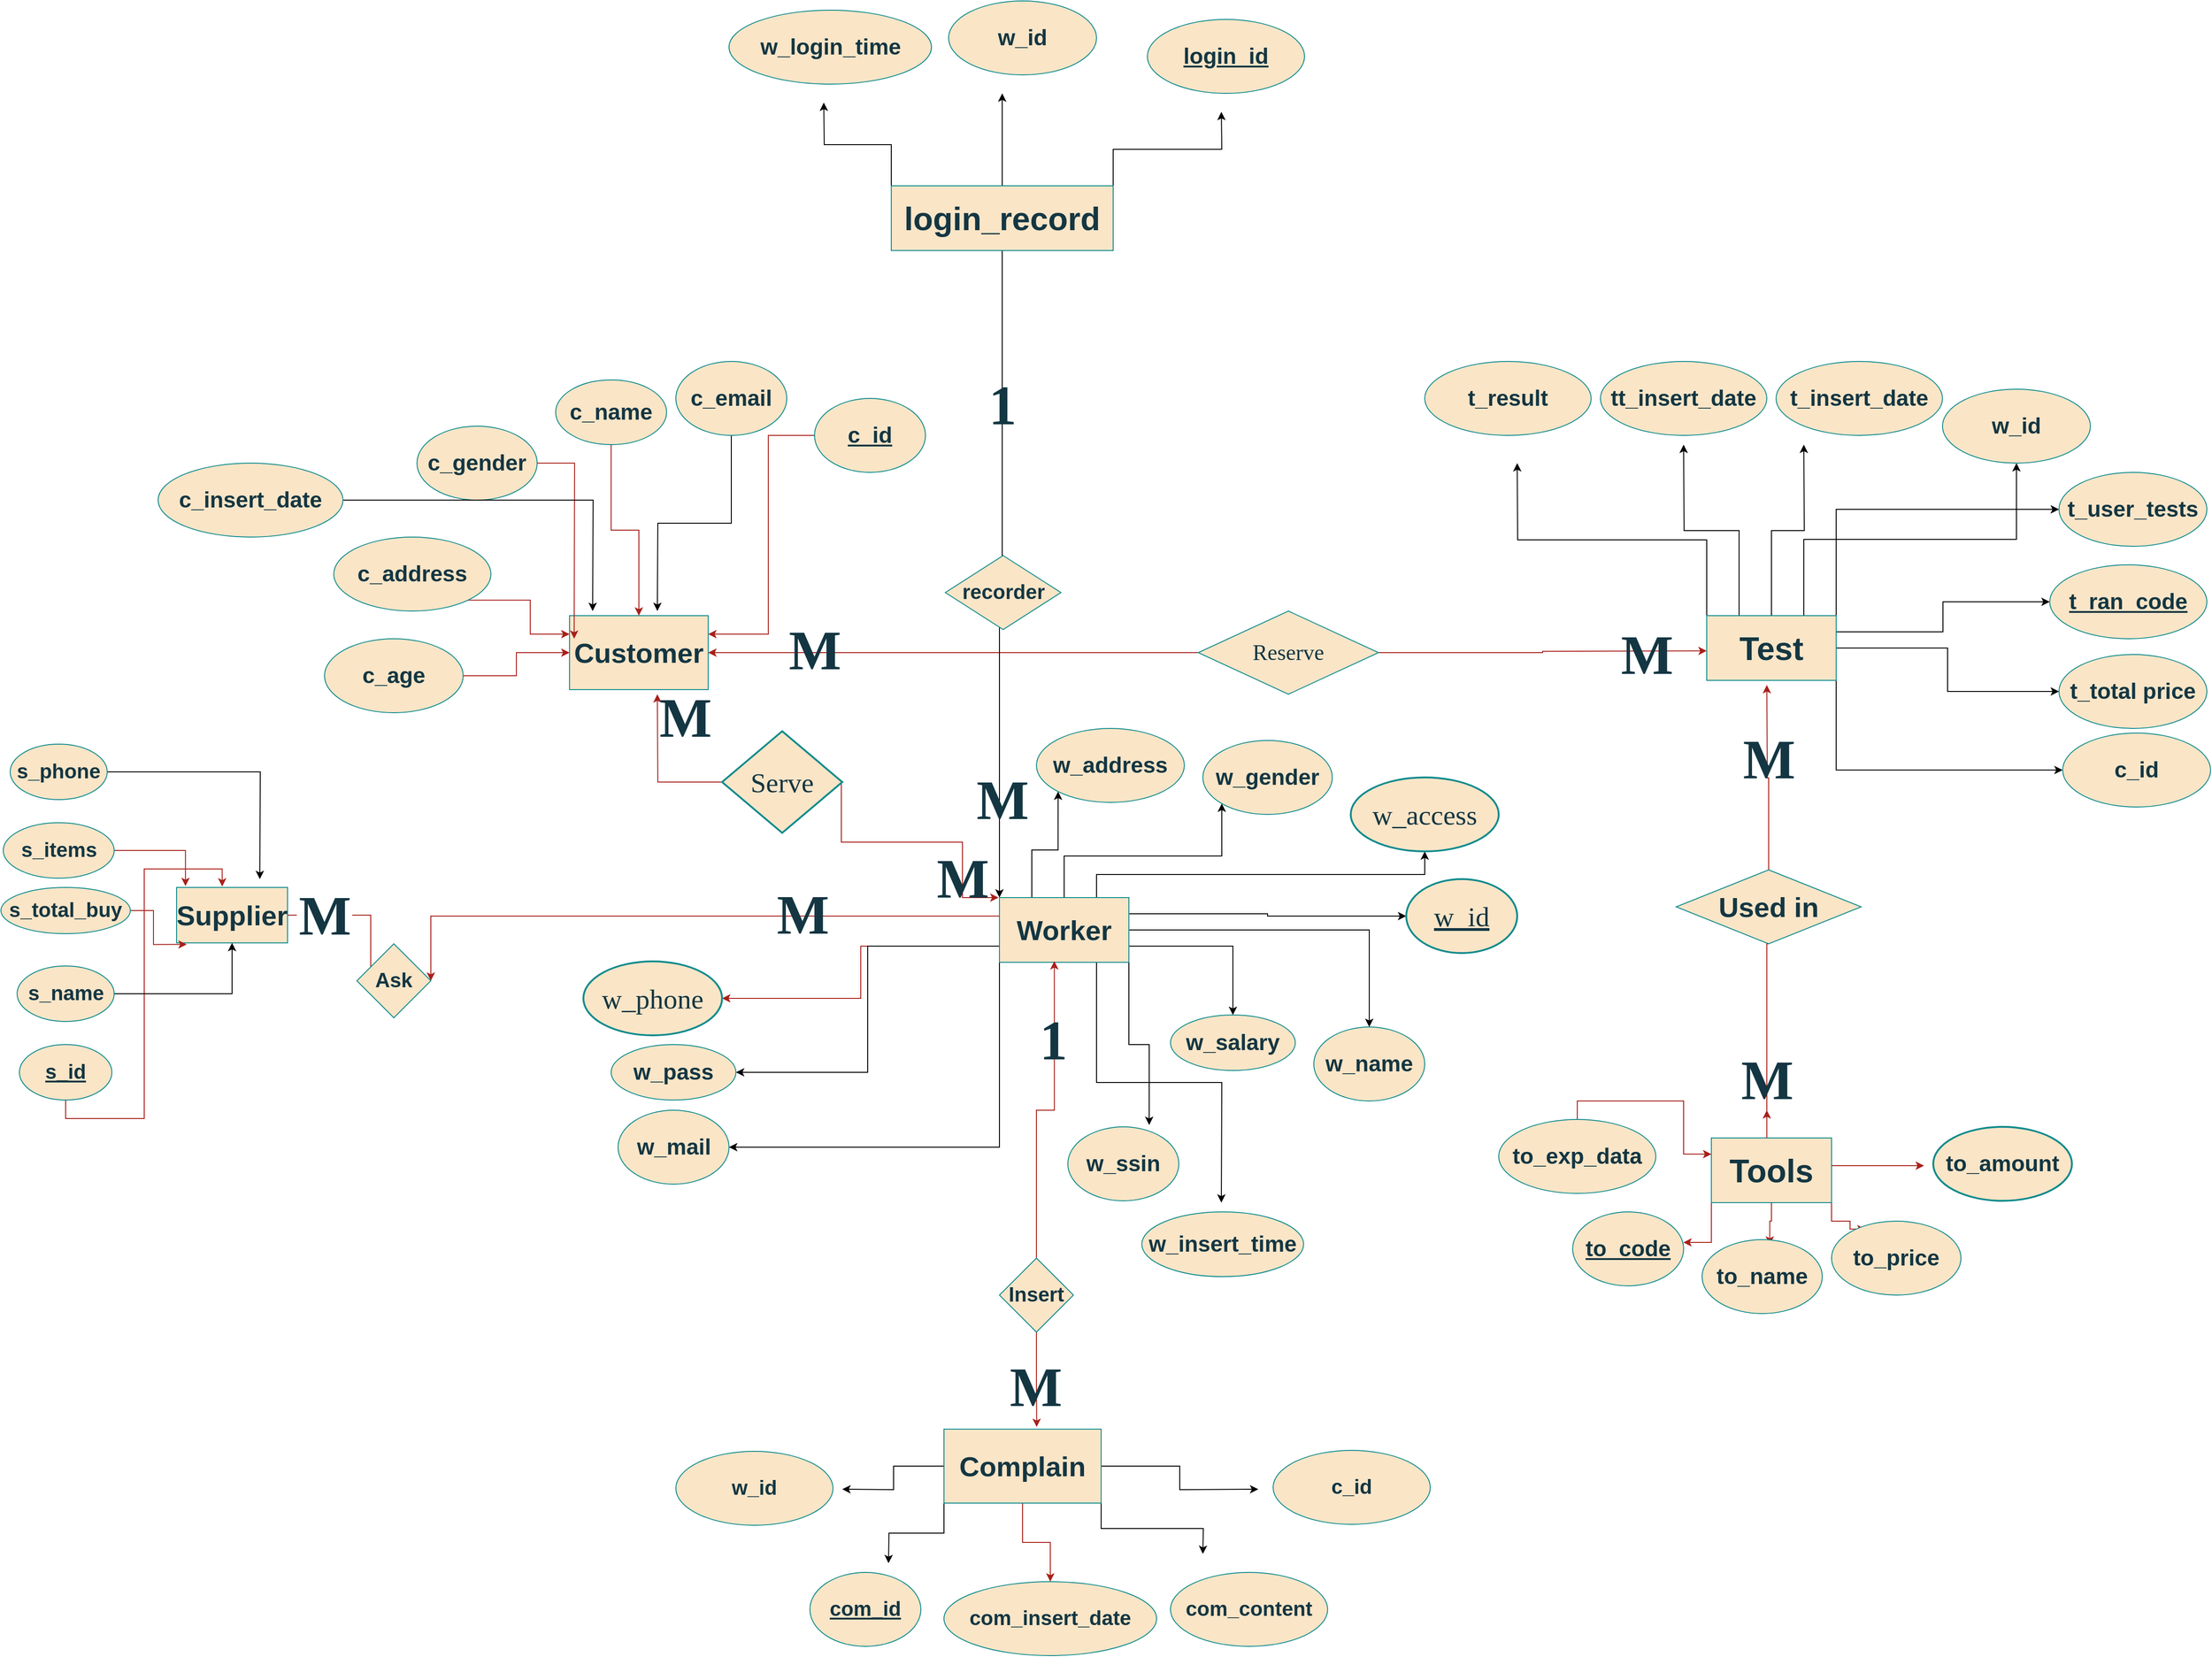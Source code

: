 <mxfile version="20.7.4" type="device"><diagram id="ChvgRWsACi5XrOrcizbq" name="Page-1"><mxGraphModel dx="3863" dy="2827" grid="1" gridSize="10" guides="1" tooltips="1" connect="1" arrows="1" fold="1" page="1" pageScale="1" pageWidth="850" pageHeight="1100" background="#ffffff" math="0" shadow="0"><root><mxCell id="0"/><mxCell id="1" parent="0"/><mxCell id="htru4oJSQ3pM3JbiV5m1-1" value="&lt;h1 style=&quot;font-size: 30px;&quot;&gt;Customer&lt;/h1&gt;" style="whiteSpace=wrap;html=1;labelBackgroundColor=none;rounded=0;fillColor=#FAE5C7;strokeColor=#0F8B8D;fontColor=#143642;" parent="1" vertex="1"><mxGeometry x="105" y="15" width="150" height="80" as="geometry"/></mxCell><mxCell id="V_vaBphZ4g_Ok-KNWBDu-40" style="edgeStyle=orthogonalEdgeStyle;rounded=0;orthogonalLoop=1;jettySize=auto;html=1;exitX=0;exitY=0;exitDx=0;exitDy=0;" edge="1" parent="1" source="htru4oJSQ3pM3JbiV5m1-2"><mxGeometry relative="1" as="geometry"><mxPoint x="1130" y="-150" as="targetPoint"/></mxGeometry></mxCell><mxCell id="V_vaBphZ4g_Ok-KNWBDu-41" style="edgeStyle=orthogonalEdgeStyle;rounded=0;orthogonalLoop=1;jettySize=auto;html=1;exitX=0.25;exitY=0;exitDx=0;exitDy=0;" edge="1" parent="1" source="htru4oJSQ3pM3JbiV5m1-2"><mxGeometry relative="1" as="geometry"><mxPoint x="1310" y="-170" as="targetPoint"/></mxGeometry></mxCell><mxCell id="V_vaBphZ4g_Ok-KNWBDu-42" style="edgeStyle=orthogonalEdgeStyle;rounded=0;orthogonalLoop=1;jettySize=auto;html=1;exitX=0.5;exitY=0;exitDx=0;exitDy=0;" edge="1" parent="1" source="htru4oJSQ3pM3JbiV5m1-2"><mxGeometry relative="1" as="geometry"><mxPoint x="1440" y="-170" as="targetPoint"/></mxGeometry></mxCell><mxCell id="V_vaBphZ4g_Ok-KNWBDu-43" style="edgeStyle=orthogonalEdgeStyle;rounded=0;orthogonalLoop=1;jettySize=auto;html=1;exitX=0.75;exitY=0;exitDx=0;exitDy=0;" edge="1" parent="1" source="htru4oJSQ3pM3JbiV5m1-2" target="htru4oJSQ3pM3JbiV5m1-116"><mxGeometry relative="1" as="geometry"/></mxCell><mxCell id="V_vaBphZ4g_Ok-KNWBDu-44" style="edgeStyle=orthogonalEdgeStyle;rounded=0;orthogonalLoop=1;jettySize=auto;html=1;exitX=1;exitY=0;exitDx=0;exitDy=0;entryX=0;entryY=0.5;entryDx=0;entryDy=0;" edge="1" parent="1" source="htru4oJSQ3pM3JbiV5m1-2" target="htru4oJSQ3pM3JbiV5m1-114"><mxGeometry relative="1" as="geometry"/></mxCell><mxCell id="V_vaBphZ4g_Ok-KNWBDu-46" style="edgeStyle=orthogonalEdgeStyle;rounded=0;orthogonalLoop=1;jettySize=auto;html=1;exitX=1;exitY=0.25;exitDx=0;exitDy=0;entryX=0;entryY=0.5;entryDx=0;entryDy=0;" edge="1" parent="1" source="htru4oJSQ3pM3JbiV5m1-2" target="htru4oJSQ3pM3JbiV5m1-117"><mxGeometry relative="1" as="geometry"/></mxCell><mxCell id="V_vaBphZ4g_Ok-KNWBDu-47" style="edgeStyle=orthogonalEdgeStyle;rounded=0;orthogonalLoop=1;jettySize=auto;html=1;exitX=1;exitY=0.5;exitDx=0;exitDy=0;" edge="1" parent="1" source="htru4oJSQ3pM3JbiV5m1-2" target="htru4oJSQ3pM3JbiV5m1-115"><mxGeometry relative="1" as="geometry"/></mxCell><mxCell id="V_vaBphZ4g_Ok-KNWBDu-48" style="edgeStyle=orthogonalEdgeStyle;rounded=0;orthogonalLoop=1;jettySize=auto;html=1;exitX=1;exitY=1;exitDx=0;exitDy=0;entryX=0;entryY=0.5;entryDx=0;entryDy=0;" edge="1" parent="1" source="htru4oJSQ3pM3JbiV5m1-2" target="V_vaBphZ4g_Ok-KNWBDu-35"><mxGeometry relative="1" as="geometry"/></mxCell><mxCell id="htru4oJSQ3pM3JbiV5m1-2" value="&lt;h1 style=&quot;font-size: 35px;&quot;&gt;Test&lt;/h1&gt;" style="whiteSpace=wrap;html=1;labelBackgroundColor=none;rounded=0;fillColor=#FAE5C7;strokeColor=#0F8B8D;fontColor=#143642;" parent="1" vertex="1"><mxGeometry x="1335" y="15" width="140" height="70" as="geometry"/></mxCell><mxCell id="htru4oJSQ3pM3JbiV5m1-153" style="edgeStyle=orthogonalEdgeStyle;shape=connector;rounded=0;orthogonalLoop=1;jettySize=auto;html=1;exitX=1;exitY=0.5;exitDx=0;exitDy=0;entryX=0;entryY=0.5;entryDx=0;entryDy=0;labelBackgroundColor=none;fontFamily=Helvetica;fontSize=11;fontColor=default;endArrow=classic;strokeColor=#A8201A;startArrow=none;" parent="1" source="htru4oJSQ3pM3JbiV5m1-179" target="htru4oJSQ3pM3JbiV5m1-144" edge="1"><mxGeometry relative="1" as="geometry"/></mxCell><mxCell id="htru4oJSQ3pM3JbiV5m1-5" value="&lt;h1 style=&quot;font-size: 30px;&quot;&gt;Supplier&lt;/h1&gt;" style="rounded=0;whiteSpace=wrap;html=1;labelBackgroundColor=none;fillColor=#FAE5C7;strokeColor=#0F8B8D;fontColor=#143642;" parent="1" vertex="1"><mxGeometry x="-320" y="309" width="120" height="60" as="geometry"/></mxCell><mxCell id="htru4oJSQ3pM3JbiV5m1-104" style="edgeStyle=orthogonalEdgeStyle;rounded=0;orthogonalLoop=1;jettySize=auto;html=1;exitX=0.5;exitY=1;exitDx=0;exitDy=0;entryX=0.563;entryY=0.068;entryDx=0;entryDy=0;entryPerimeter=0;labelBackgroundColor=none;fontColor=default;strokeColor=#A8201A;" parent="1" source="htru4oJSQ3pM3JbiV5m1-7" target="htru4oJSQ3pM3JbiV5m1-101" edge="1"><mxGeometry relative="1" as="geometry"/></mxCell><mxCell id="htru4oJSQ3pM3JbiV5m1-105" style="edgeStyle=orthogonalEdgeStyle;rounded=0;orthogonalLoop=1;jettySize=auto;html=1;exitX=1;exitY=1;exitDx=0;exitDy=0;entryX=0.263;entryY=0.108;entryDx=0;entryDy=0;entryPerimeter=0;labelBackgroundColor=none;fontColor=default;strokeColor=#A8201A;" parent="1" source="htru4oJSQ3pM3JbiV5m1-7" target="htru4oJSQ3pM3JbiV5m1-100" edge="1"><mxGeometry relative="1" as="geometry"><Array as="points"><mxPoint x="1470" y="670"/><mxPoint x="1490" y="670"/><mxPoint x="1490" y="679"/></Array></mxGeometry></mxCell><mxCell id="htru4oJSQ3pM3JbiV5m1-110" style="edgeStyle=orthogonalEdgeStyle;rounded=0;orthogonalLoop=1;jettySize=auto;html=1;exitX=0;exitY=1;exitDx=0;exitDy=0;entryX=0.997;entryY=0.413;entryDx=0;entryDy=0;entryPerimeter=0;labelBackgroundColor=none;fontColor=default;strokeColor=#A8201A;" parent="1" source="htru4oJSQ3pM3JbiV5m1-7" target="htru4oJSQ3pM3JbiV5m1-103" edge="1"><mxGeometry relative="1" as="geometry"/></mxCell><mxCell id="htru4oJSQ3pM3JbiV5m1-7" value="&lt;h1 style=&quot;font-size: 35px;&quot;&gt;Tools&lt;/h1&gt;" style="rounded=0;whiteSpace=wrap;html=1;labelBackgroundColor=none;fillColor=#FAE5C7;strokeColor=#0F8B8D;fontColor=#143642;" parent="1" vertex="1"><mxGeometry x="1340" y="580" width="130" height="70" as="geometry"/></mxCell><mxCell id="htru4oJSQ3pM3JbiV5m1-139" style="edgeStyle=orthogonalEdgeStyle;shape=connector;rounded=0;orthogonalLoop=1;jettySize=auto;html=1;exitX=0.5;exitY=1;exitDx=0;exitDy=0;labelBackgroundColor=none;fontFamily=Helvetica;fontSize=11;fontColor=default;endArrow=classic;entryX=0.5;entryY=0;entryDx=0;entryDy=0;strokeColor=#A8201A;" parent="1" source="htru4oJSQ3pM3JbiV5m1-8" target="htru4oJSQ3pM3JbiV5m1-138" edge="1"><mxGeometry relative="1" as="geometry"><mxPoint x="630" y="940.0" as="targetPoint"/></mxGeometry></mxCell><mxCell id="V_vaBphZ4g_Ok-KNWBDu-26" style="edgeStyle=orthogonalEdgeStyle;rounded=0;orthogonalLoop=1;jettySize=auto;html=1;exitX=0;exitY=1;exitDx=0;exitDy=0;" edge="1" parent="1" source="htru4oJSQ3pM3JbiV5m1-8"><mxGeometry relative="1" as="geometry"><mxPoint x="450" y="1040" as="targetPoint"/></mxGeometry></mxCell><mxCell id="V_vaBphZ4g_Ok-KNWBDu-27" style="edgeStyle=orthogonalEdgeStyle;rounded=0;orthogonalLoop=1;jettySize=auto;html=1;exitX=1;exitY=1;exitDx=0;exitDy=0;" edge="1" parent="1" source="htru4oJSQ3pM3JbiV5m1-8"><mxGeometry relative="1" as="geometry"><mxPoint x="790" y="1030" as="targetPoint"/></mxGeometry></mxCell><mxCell id="V_vaBphZ4g_Ok-KNWBDu-32" style="edgeStyle=orthogonalEdgeStyle;rounded=0;orthogonalLoop=1;jettySize=auto;html=1;exitX=0;exitY=0.5;exitDx=0;exitDy=0;" edge="1" parent="1" source="htru4oJSQ3pM3JbiV5m1-8"><mxGeometry relative="1" as="geometry"><mxPoint x="400" y="960" as="targetPoint"/></mxGeometry></mxCell><mxCell id="V_vaBphZ4g_Ok-KNWBDu-33" style="edgeStyle=orthogonalEdgeStyle;rounded=0;orthogonalLoop=1;jettySize=auto;html=1;exitX=1;exitY=0.5;exitDx=0;exitDy=0;" edge="1" parent="1" source="htru4oJSQ3pM3JbiV5m1-8"><mxGeometry relative="1" as="geometry"><mxPoint x="850" y="960" as="targetPoint"/></mxGeometry></mxCell><mxCell id="htru4oJSQ3pM3JbiV5m1-8" value="&lt;h1 style=&quot;font-size: 30px;&quot;&gt;Complain&lt;/h1&gt;" style="rounded=0;whiteSpace=wrap;html=1;labelBackgroundColor=none;fillColor=#FAE5C7;strokeColor=#0F8B8D;fontColor=#143642;" parent="1" vertex="1"><mxGeometry x="510" y="895" width="170" height="80" as="geometry"/></mxCell><mxCell id="htru4oJSQ3pM3JbiV5m1-16" style="edgeStyle=orthogonalEdgeStyle;rounded=0;orthogonalLoop=1;jettySize=auto;html=1;entryX=0.5;entryY=0;entryDx=0;entryDy=0;labelBackgroundColor=none;fontColor=default;strokeColor=#A8201A;" parent="1" source="htru4oJSQ3pM3JbiV5m1-15" target="htru4oJSQ3pM3JbiV5m1-1" edge="1"><mxGeometry relative="1" as="geometry"/></mxCell><mxCell id="htru4oJSQ3pM3JbiV5m1-15" value="&lt;h1&gt;c_name&lt;/h1&gt;" style="ellipse;whiteSpace=wrap;html=1;labelBackgroundColor=none;rounded=0;fillColor=#FAE5C7;strokeColor=#0F8B8D;fontColor=#143642;" parent="1" vertex="1"><mxGeometry x="90" y="-240" width="120" height="70" as="geometry"/></mxCell><mxCell id="htru4oJSQ3pM3JbiV5m1-30" style="edgeStyle=orthogonalEdgeStyle;rounded=0;orthogonalLoop=1;jettySize=auto;html=1;entryX=0;entryY=0.5;entryDx=0;entryDy=0;labelBackgroundColor=none;fontColor=default;strokeColor=#A8201A;" parent="1" source="htru4oJSQ3pM3JbiV5m1-20" target="htru4oJSQ3pM3JbiV5m1-1" edge="1"><mxGeometry relative="1" as="geometry"/></mxCell><mxCell id="htru4oJSQ3pM3JbiV5m1-20" value="&lt;h1&gt;c_age&lt;/h1&gt;" style="ellipse;whiteSpace=wrap;html=1;labelBackgroundColor=none;rounded=0;fillColor=#FAE5C7;strokeColor=#0F8B8D;fontColor=#143642;" parent="1" vertex="1"><mxGeometry x="-160" y="40" width="150" height="80" as="geometry"/></mxCell><mxCell id="htru4oJSQ3pM3JbiV5m1-29" style="edgeStyle=orthogonalEdgeStyle;rounded=0;orthogonalLoop=1;jettySize=auto;html=1;labelBackgroundColor=none;fontColor=default;strokeColor=#A8201A;" parent="1" source="htru4oJSQ3pM3JbiV5m1-21" edge="1"><mxGeometry relative="1" as="geometry"><mxPoint x="110" y="40" as="targetPoint"/></mxGeometry></mxCell><mxCell id="htru4oJSQ3pM3JbiV5m1-21" value="&lt;h1&gt;c_gender&lt;/h1&gt;" style="ellipse;whiteSpace=wrap;html=1;labelBackgroundColor=none;rounded=0;fillColor=#FAE5C7;strokeColor=#0F8B8D;fontColor=#143642;" parent="1" vertex="1"><mxGeometry x="-60" y="-190" width="130" height="80" as="geometry"/></mxCell><mxCell id="htru4oJSQ3pM3JbiV5m1-31" style="edgeStyle=orthogonalEdgeStyle;rounded=0;orthogonalLoop=1;jettySize=auto;html=1;exitX=1;exitY=1;exitDx=0;exitDy=0;entryX=0;entryY=0.25;entryDx=0;entryDy=0;labelBackgroundColor=none;fontColor=default;strokeColor=#A8201A;" parent="1" source="htru4oJSQ3pM3JbiV5m1-23" target="htru4oJSQ3pM3JbiV5m1-1" edge="1"><mxGeometry relative="1" as="geometry"/></mxCell><mxCell id="htru4oJSQ3pM3JbiV5m1-23" value="&lt;h1&gt;c_address&lt;/h1&gt;" style="ellipse;whiteSpace=wrap;html=1;labelBackgroundColor=none;rounded=0;fillColor=#FAE5C7;strokeColor=#0F8B8D;fontColor=#143642;" parent="1" vertex="1"><mxGeometry x="-150" y="-70" width="170" height="80" as="geometry"/></mxCell><mxCell id="htru4oJSQ3pM3JbiV5m1-38" value="" style="edgeStyle=orthogonalEdgeStyle;rounded=0;orthogonalLoop=1;jettySize=auto;html=1;entryX=1;entryY=0.25;entryDx=0;entryDy=0;labelBackgroundColor=none;fontColor=default;strokeColor=#A8201A;" parent="1" source="htru4oJSQ3pM3JbiV5m1-33" target="htru4oJSQ3pM3JbiV5m1-1" edge="1"><mxGeometry relative="1" as="geometry"><mxPoint x="290" y="-60" as="targetPoint"/><Array as="points"><mxPoint x="320" y="-180"/><mxPoint x="320" y="35"/></Array></mxGeometry></mxCell><mxCell id="htru4oJSQ3pM3JbiV5m1-33" value="&lt;h1&gt;&lt;u&gt;c_id&lt;/u&gt;&lt;/h1&gt;" style="ellipse;whiteSpace=wrap;html=1;labelBackgroundColor=none;rounded=0;fillColor=#FAE5C7;strokeColor=#0F8B8D;fontColor=#143642;" parent="1" vertex="1"><mxGeometry x="370" y="-220" width="120" height="80" as="geometry"/></mxCell><mxCell id="V_vaBphZ4g_Ok-KNWBDu-4" style="edgeStyle=orthogonalEdgeStyle;rounded=0;orthogonalLoop=1;jettySize=auto;html=1;exitX=0.5;exitY=1;exitDx=0;exitDy=0;" edge="1" parent="1" source="htru4oJSQ3pM3JbiV5m1-39"><mxGeometry relative="1" as="geometry"><mxPoint x="200" y="10" as="targetPoint"/></mxGeometry></mxCell><mxCell id="htru4oJSQ3pM3JbiV5m1-39" value="&lt;h1&gt;c_email&lt;/h1&gt;" style="ellipse;whiteSpace=wrap;html=1;labelBackgroundColor=none;rounded=0;fillColor=#FAE5C7;strokeColor=#0F8B8D;fontColor=#143642;" parent="1" vertex="1"><mxGeometry x="220" y="-260" width="120" height="80" as="geometry"/></mxCell><mxCell id="htru4oJSQ3pM3JbiV5m1-154" style="edgeStyle=orthogonalEdgeStyle;shape=connector;rounded=0;orthogonalLoop=1;jettySize=auto;html=1;labelBackgroundColor=none;fontFamily=Helvetica;fontSize=11;fontColor=default;endArrow=classic;entryX=1;entryY=0.5;entryDx=0;entryDy=0;strokeColor=#A8201A;" parent="1" source="htru4oJSQ3pM3JbiV5m1-55" target="htru4oJSQ3pM3JbiV5m1-144" edge="1"><mxGeometry relative="1" as="geometry"><mxPoint x="290" y="340" as="targetPoint"/><Array as="points"><mxPoint x="70" y="340"/><mxPoint x="70" y="340"/></Array></mxGeometry></mxCell><mxCell id="htru4oJSQ3pM3JbiV5m1-164" style="edgeStyle=orthogonalEdgeStyle;shape=connector;rounded=0;orthogonalLoop=1;jettySize=auto;html=1;exitX=0;exitY=0.75;exitDx=0;exitDy=0;labelBackgroundColor=none;fontFamily=Georgia;fontSize=30;fontColor=default;endArrow=classic;strokeColor=#A8201A;" parent="1" source="htru4oJSQ3pM3JbiV5m1-55" target="htru4oJSQ3pM3JbiV5m1-165" edge="1"><mxGeometry relative="1" as="geometry"><mxPoint x="430" y="510" as="targetPoint"/></mxGeometry></mxCell><mxCell id="V_vaBphZ4g_Ok-KNWBDu-14" value="" style="edgeStyle=orthogonalEdgeStyle;rounded=0;orthogonalLoop=1;jettySize=auto;html=1;entryX=0.5;entryY=0;entryDx=0;entryDy=0;" edge="1" parent="1" source="htru4oJSQ3pM3JbiV5m1-55" target="V_vaBphZ4g_Ok-KNWBDu-49"><mxGeometry relative="1" as="geometry"><mxPoint x="1000" y="430" as="targetPoint"/></mxGeometry></mxCell><mxCell id="V_vaBphZ4g_Ok-KNWBDu-15" style="edgeStyle=orthogonalEdgeStyle;rounded=0;orthogonalLoop=1;jettySize=auto;html=1;exitX=1;exitY=0.25;exitDx=0;exitDy=0;entryX=0;entryY=0.5;entryDx=0;entryDy=0;" edge="1" parent="1" source="htru4oJSQ3pM3JbiV5m1-55" target="htru4oJSQ3pM3JbiV5m1-169"><mxGeometry relative="1" as="geometry"/></mxCell><mxCell id="V_vaBphZ4g_Ok-KNWBDu-20" style="edgeStyle=orthogonalEdgeStyle;rounded=0;orthogonalLoop=1;jettySize=auto;html=1;exitX=0.75;exitY=0;exitDx=0;exitDy=0;entryX=0.5;entryY=1;entryDx=0;entryDy=0;" edge="1" parent="1" source="htru4oJSQ3pM3JbiV5m1-55" target="htru4oJSQ3pM3JbiV5m1-161"><mxGeometry relative="1" as="geometry"/></mxCell><mxCell id="V_vaBphZ4g_Ok-KNWBDu-50" style="edgeStyle=orthogonalEdgeStyle;rounded=0;orthogonalLoop=1;jettySize=auto;html=1;exitX=0.5;exitY=0;exitDx=0;exitDy=0;entryX=0;entryY=1;entryDx=0;entryDy=0;" edge="1" parent="1" source="htru4oJSQ3pM3JbiV5m1-55" target="htru4oJSQ3pM3JbiV5m1-82"><mxGeometry relative="1" as="geometry"/></mxCell><mxCell id="V_vaBphZ4g_Ok-KNWBDu-51" style="edgeStyle=orthogonalEdgeStyle;rounded=0;orthogonalLoop=1;jettySize=auto;html=1;exitX=0.25;exitY=0;exitDx=0;exitDy=0;entryX=0;entryY=1;entryDx=0;entryDy=0;" edge="1" parent="1" source="htru4oJSQ3pM3JbiV5m1-55" target="htru4oJSQ3pM3JbiV5m1-75"><mxGeometry relative="1" as="geometry"/></mxCell><mxCell id="V_vaBphZ4g_Ok-KNWBDu-52" style="edgeStyle=orthogonalEdgeStyle;rounded=0;orthogonalLoop=1;jettySize=auto;html=1;exitX=1;exitY=0.75;exitDx=0;exitDy=0;" edge="1" parent="1" source="htru4oJSQ3pM3JbiV5m1-55" target="htru4oJSQ3pM3JbiV5m1-78"><mxGeometry relative="1" as="geometry"/></mxCell><mxCell id="V_vaBphZ4g_Ok-KNWBDu-53" style="edgeStyle=orthogonalEdgeStyle;rounded=0;orthogonalLoop=1;jettySize=auto;html=1;exitX=1;exitY=1;exitDx=0;exitDy=0;entryX=0.733;entryY=-0.025;entryDx=0;entryDy=0;entryPerimeter=0;" edge="1" parent="1" source="htru4oJSQ3pM3JbiV5m1-55" target="htru4oJSQ3pM3JbiV5m1-76"><mxGeometry relative="1" as="geometry"/></mxCell><mxCell id="V_vaBphZ4g_Ok-KNWBDu-54" style="edgeStyle=orthogonalEdgeStyle;rounded=0;orthogonalLoop=1;jettySize=auto;html=1;exitX=0;exitY=1;exitDx=0;exitDy=0;entryX=1;entryY=0.5;entryDx=0;entryDy=0;" edge="1" parent="1" source="htru4oJSQ3pM3JbiV5m1-55" target="htru4oJSQ3pM3JbiV5m1-77"><mxGeometry relative="1" as="geometry"/></mxCell><mxCell id="V_vaBphZ4g_Ok-KNWBDu-60" style="edgeStyle=orthogonalEdgeStyle;rounded=0;orthogonalLoop=1;jettySize=auto;html=1;exitX=0;exitY=0.75;exitDx=0;exitDy=0;entryX=1;entryY=0.5;entryDx=0;entryDy=0;" edge="1" parent="1" source="htru4oJSQ3pM3JbiV5m1-55" target="V_vaBphZ4g_Ok-KNWBDu-55"><mxGeometry relative="1" as="geometry"/></mxCell><mxCell id="V_vaBphZ4g_Ok-KNWBDu-64" style="edgeStyle=orthogonalEdgeStyle;rounded=0;orthogonalLoop=1;jettySize=auto;html=1;exitX=0.75;exitY=1;exitDx=0;exitDy=0;" edge="1" parent="1" source="htru4oJSQ3pM3JbiV5m1-55"><mxGeometry relative="1" as="geometry"><mxPoint x="810" y="650" as="targetPoint"/></mxGeometry></mxCell><mxCell id="htru4oJSQ3pM3JbiV5m1-55" value="&lt;h1 style=&quot;font-size: 30px;&quot;&gt;Worker&lt;/h1&gt;" style="rounded=0;whiteSpace=wrap;html=1;labelBackgroundColor=none;fillColor=#FAE5C7;strokeColor=#0F8B8D;fontColor=#143642;" parent="1" vertex="1"><mxGeometry x="570" y="320" width="140" height="70" as="geometry"/></mxCell><mxCell id="htru4oJSQ3pM3JbiV5m1-75" value="&lt;h1&gt;w_address&lt;/h1&gt;" style="ellipse;whiteSpace=wrap;html=1;labelBackgroundColor=none;rounded=0;fillColor=#FAE5C7;strokeColor=#0F8B8D;fontColor=#143642;" parent="1" vertex="1"><mxGeometry x="610" y="137" width="160" height="80" as="geometry"/></mxCell><mxCell id="htru4oJSQ3pM3JbiV5m1-76" value="&lt;h1&gt;w_ssin&lt;/h1&gt;" style="ellipse;whiteSpace=wrap;html=1;labelBackgroundColor=none;rounded=0;fillColor=#FAE5C7;strokeColor=#0F8B8D;fontColor=#143642;" parent="1" vertex="1"><mxGeometry x="644" y="568" width="120" height="80" as="geometry"/></mxCell><mxCell id="htru4oJSQ3pM3JbiV5m1-77" value="&lt;h1&gt;w_mail&lt;/h1&gt;" style="ellipse;whiteSpace=wrap;html=1;labelBackgroundColor=none;rounded=0;fillColor=#FAE5C7;strokeColor=#0F8B8D;fontColor=#143642;" parent="1" vertex="1"><mxGeometry x="157.5" y="550" width="120" height="80" as="geometry"/></mxCell><mxCell id="htru4oJSQ3pM3JbiV5m1-82" value="&lt;h1&gt;w_gender&lt;/h1&gt;" style="ellipse;whiteSpace=wrap;html=1;labelBackgroundColor=none;rounded=0;fillColor=#FAE5C7;strokeColor=#0F8B8D;fontColor=#143642;" parent="1" vertex="1"><mxGeometry x="790" y="150" width="140" height="80" as="geometry"/></mxCell><mxCell id="htru4oJSQ3pM3JbiV5m1-78" value="&lt;h1&gt;w_salary&lt;/h1&gt;" style="ellipse;whiteSpace=wrap;html=1;labelBackgroundColor=none;rounded=0;fillColor=#FAE5C7;strokeColor=#0F8B8D;fontColor=#143642;" parent="1" vertex="1"><mxGeometry x="755" y="447" width="135" height="60" as="geometry"/></mxCell><mxCell id="htru4oJSQ3pM3JbiV5m1-97" value="&lt;h1&gt;to_amount&lt;/h1&gt;" style="ellipse;whiteSpace=wrap;html=1;strokeWidth=2;labelBackgroundColor=none;rounded=0;fillColor=#FAE5C7;strokeColor=#0F8B8D;fontColor=#143642;" parent="1" vertex="1"><mxGeometry x="1580" y="568" width="150" height="80" as="geometry"/></mxCell><mxCell id="htru4oJSQ3pM3JbiV5m1-100" value="&lt;h1&gt;to_price&lt;/h1&gt;" style="ellipse;whiteSpace=wrap;html=1;labelBackgroundColor=none;rounded=0;fillColor=#FAE5C7;strokeColor=#0F8B8D;fontColor=#143642;" parent="1" vertex="1"><mxGeometry x="1470" y="670" width="140" height="80" as="geometry"/></mxCell><mxCell id="htru4oJSQ3pM3JbiV5m1-101" value="&lt;h1&gt;to_name&lt;/h1&gt;" style="ellipse;whiteSpace=wrap;html=1;labelBackgroundColor=none;rounded=0;fillColor=#FAE5C7;strokeColor=#0F8B8D;fontColor=#143642;" parent="1" vertex="1"><mxGeometry x="1330" y="690" width="130" height="80" as="geometry"/></mxCell><mxCell id="htru4oJSQ3pM3JbiV5m1-157" style="edgeStyle=orthogonalEdgeStyle;shape=connector;rounded=0;orthogonalLoop=1;jettySize=auto;html=1;exitX=0.5;exitY=0;exitDx=0;exitDy=0;entryX=0;entryY=0.25;entryDx=0;entryDy=0;labelBackgroundColor=none;fontFamily=Georgia;fontSize=30;fontColor=default;endArrow=classic;strokeColor=#A8201A;" parent="1" source="htru4oJSQ3pM3JbiV5m1-102" target="htru4oJSQ3pM3JbiV5m1-7" edge="1"><mxGeometry relative="1" as="geometry"/></mxCell><mxCell id="htru4oJSQ3pM3JbiV5m1-102" value="&lt;h1&gt;to_exp_data&lt;/h1&gt;" style="ellipse;whiteSpace=wrap;html=1;labelBackgroundColor=none;rounded=0;fillColor=#FAE5C7;strokeColor=#0F8B8D;fontColor=#143642;" parent="1" vertex="1"><mxGeometry x="1110" y="560" width="170" height="80" as="geometry"/></mxCell><mxCell id="htru4oJSQ3pM3JbiV5m1-103" value="&lt;h1&gt;&lt;u&gt;to_code&lt;/u&gt;&lt;/h1&gt;" style="ellipse;whiteSpace=wrap;html=1;labelBackgroundColor=none;rounded=0;fillColor=#FAE5C7;strokeColor=#0F8B8D;fontColor=#143642;" parent="1" vertex="1"><mxGeometry x="1190" y="660" width="120" height="80" as="geometry"/></mxCell><mxCell id="htru4oJSQ3pM3JbiV5m1-107" value="" style="edgeStyle=none;orthogonalLoop=1;jettySize=auto;html=1;rounded=0;labelBackgroundColor=none;fontColor=default;strokeColor=#A8201A;" parent="1" edge="1"><mxGeometry width="100" relative="1" as="geometry"><mxPoint x="1470" y="610" as="sourcePoint"/><mxPoint x="1570" y="610" as="targetPoint"/><Array as="points"/></mxGeometry></mxCell><mxCell id="htru4oJSQ3pM3JbiV5m1-113" style="edgeStyle=orthogonalEdgeStyle;rounded=0;orthogonalLoop=1;jettySize=auto;html=1;entryX=1;entryY=0.5;entryDx=0;entryDy=0;labelBackgroundColor=none;fontColor=default;strokeColor=#A8201A;" parent="1" target="htru4oJSQ3pM3JbiV5m1-1" edge="1" source="htru4oJSQ3pM3JbiV5m1-111"><mxGeometry relative="1" as="geometry"><mxPoint x="770" y="43" as="sourcePoint"/><Array as="points"/></mxGeometry></mxCell><mxCell id="htru4oJSQ3pM3JbiV5m1-156" style="edgeStyle=orthogonalEdgeStyle;shape=connector;rounded=0;orthogonalLoop=1;jettySize=auto;html=1;labelBackgroundColor=none;fontFamily=Lucida Console;fontSize=35;fontColor=default;endArrow=classic;strokeColor=#A8201A;" parent="1" source="htru4oJSQ3pM3JbiV5m1-111" edge="1"><mxGeometry relative="1" as="geometry"><Array as="points"/><mxPoint x="980" y="65.5" as="sourcePoint"/><mxPoint x="1335" y="53.111" as="targetPoint"/></mxGeometry></mxCell><mxCell id="htru4oJSQ3pM3JbiV5m1-111" value="&lt;h1&gt;&lt;font style=&quot;font-weight: normal;&quot; face=&quot;Lucida Console&quot;&gt;Reserve&lt;/font&gt;&lt;/h1&gt;" style="rhombus;whiteSpace=wrap;html=1;labelBackgroundColor=none;rounded=0;fillColor=#FAE5C7;strokeColor=#0F8B8D;fontColor=#143642;" parent="1" vertex="1"><mxGeometry x="785" y="10" width="195" height="90" as="geometry"/></mxCell><mxCell id="htru4oJSQ3pM3JbiV5m1-114" value="&lt;h1&gt;t_user_tests&lt;/h1&gt;" style="ellipse;whiteSpace=wrap;html=1;labelBackgroundColor=none;rounded=0;fillColor=#FAE5C7;strokeColor=#0F8B8D;fontColor=#143642;" parent="1" vertex="1"><mxGeometry x="1716" y="-140" width="160" height="80" as="geometry"/></mxCell><mxCell id="htru4oJSQ3pM3JbiV5m1-115" value="&lt;h1&gt;t_total price&lt;/h1&gt;" style="ellipse;whiteSpace=wrap;html=1;labelBackgroundColor=none;rounded=0;fillColor=#FAE5C7;strokeColor=#0F8B8D;fontColor=#143642;" parent="1" vertex="1"><mxGeometry x="1716" y="57" width="160" height="80" as="geometry"/></mxCell><mxCell id="htru4oJSQ3pM3JbiV5m1-116" value="&lt;h1&gt;w_id&lt;/h1&gt;" style="ellipse;whiteSpace=wrap;html=1;labelBackgroundColor=none;rounded=0;fillColor=#FAE5C7;strokeColor=#0F8B8D;fontColor=#143642;" parent="1" vertex="1"><mxGeometry x="1590" y="-230" width="160" height="80" as="geometry"/></mxCell><mxCell id="htru4oJSQ3pM3JbiV5m1-117" value="&lt;h1&gt;&lt;u&gt;t_ran_code&lt;/u&gt;&lt;/h1&gt;" style="ellipse;whiteSpace=wrap;html=1;labelBackgroundColor=none;rounded=0;fillColor=#FAE5C7;strokeColor=#0F8B8D;fontColor=#143642;" parent="1" vertex="1"><mxGeometry x="1706" y="-40" width="170" height="80" as="geometry"/></mxCell><mxCell id="htru4oJSQ3pM3JbiV5m1-133" style="edgeStyle=orthogonalEdgeStyle;shape=connector;rounded=0;orthogonalLoop=1;jettySize=auto;html=1;entryX=0.08;entryY=-0.024;entryDx=0;entryDy=0;entryPerimeter=0;labelBackgroundColor=none;fontFamily=Helvetica;fontSize=11;fontColor=default;endArrow=classic;strokeColor=#A8201A;" parent="1" source="htru4oJSQ3pM3JbiV5m1-126" target="htru4oJSQ3pM3JbiV5m1-5" edge="1"><mxGeometry relative="1" as="geometry"/></mxCell><mxCell id="htru4oJSQ3pM3JbiV5m1-126" value="&lt;h1&gt;s_items&lt;/h1&gt;" style="ellipse;whiteSpace=wrap;html=1;fontFamily=Helvetica;fontSize=11;labelBackgroundColor=none;rounded=0;fillColor=#FAE5C7;strokeColor=#0F8B8D;fontColor=#143642;" parent="1" vertex="1"><mxGeometry x="-507.5" y="239" width="120" height="60" as="geometry"/></mxCell><mxCell id="htru4oJSQ3pM3JbiV5m1-132" style="edgeStyle=orthogonalEdgeStyle;shape=connector;rounded=0;orthogonalLoop=1;jettySize=auto;html=1;exitX=0.5;exitY=1;exitDx=0;exitDy=0;entryX=0.411;entryY=-0.016;entryDx=0;entryDy=0;entryPerimeter=0;labelBackgroundColor=none;fontFamily=Helvetica;fontSize=11;fontColor=default;endArrow=classic;strokeColor=#A8201A;" parent="1" source="htru4oJSQ3pM3JbiV5m1-127" target="htru4oJSQ3pM3JbiV5m1-5" edge="1"><mxGeometry relative="1" as="geometry"/></mxCell><mxCell id="htru4oJSQ3pM3JbiV5m1-127" value="&lt;h1&gt;&lt;u&gt;s_id&lt;/u&gt;&lt;/h1&gt;" style="ellipse;whiteSpace=wrap;html=1;fontFamily=Helvetica;fontSize=11;labelBackgroundColor=none;rounded=0;fillColor=#FAE5C7;strokeColor=#0F8B8D;fontColor=#143642;" parent="1" vertex="1"><mxGeometry x="-490" y="479" width="100" height="60" as="geometry"/></mxCell><mxCell id="V_vaBphZ4g_Ok-KNWBDu-8" value="" style="edgeStyle=orthogonalEdgeStyle;rounded=0;orthogonalLoop=1;jettySize=auto;html=1;" edge="1" parent="1" source="htru4oJSQ3pM3JbiV5m1-129" target="htru4oJSQ3pM3JbiV5m1-5"><mxGeometry relative="1" as="geometry"/></mxCell><mxCell id="htru4oJSQ3pM3JbiV5m1-129" value="&lt;h1&gt;s_name&lt;/h1&gt;" style="ellipse;whiteSpace=wrap;html=1;fontFamily=Helvetica;fontSize=11;labelBackgroundColor=none;rounded=0;fillColor=#FAE5C7;strokeColor=#0F8B8D;fontColor=#143642;" parent="1" vertex="1"><mxGeometry x="-492.5" y="394" width="105" height="60" as="geometry"/></mxCell><mxCell id="htru4oJSQ3pM3JbiV5m1-135" style="edgeStyle=orthogonalEdgeStyle;shape=connector;rounded=0;orthogonalLoop=1;jettySize=auto;html=1;entryX=0.091;entryY=1.028;entryDx=0;entryDy=0;entryPerimeter=0;labelBackgroundColor=none;fontFamily=Helvetica;fontSize=11;fontColor=default;endArrow=classic;strokeColor=#A8201A;" parent="1" source="htru4oJSQ3pM3JbiV5m1-130" target="htru4oJSQ3pM3JbiV5m1-5" edge="1"><mxGeometry relative="1" as="geometry"/></mxCell><mxCell id="htru4oJSQ3pM3JbiV5m1-130" value="&lt;h1&gt;s_total_buy&lt;/h1&gt;" style="ellipse;whiteSpace=wrap;html=1;fontFamily=Helvetica;fontSize=11;labelBackgroundColor=none;rounded=0;fillColor=#FAE5C7;strokeColor=#0F8B8D;fontColor=#143642;" parent="1" vertex="1"><mxGeometry x="-510" y="309" width="140" height="50" as="geometry"/></mxCell><mxCell id="htru4oJSQ3pM3JbiV5m1-136" value="&lt;h1&gt;com_content&lt;/h1&gt;" style="ellipse;whiteSpace=wrap;html=1;fontFamily=Helvetica;fontSize=11;labelBackgroundColor=none;rounded=0;fillColor=#FAE5C7;strokeColor=#0F8B8D;fontColor=#143642;" parent="1" vertex="1"><mxGeometry x="755" y="1050" width="170" height="80" as="geometry"/></mxCell><mxCell id="htru4oJSQ3pM3JbiV5m1-137" value="&lt;h1&gt;&lt;u&gt;com_id&lt;/u&gt;&lt;/h1&gt;" style="ellipse;whiteSpace=wrap;html=1;fontFamily=Helvetica;fontSize=11;labelBackgroundColor=none;rounded=0;fillColor=#FAE5C7;strokeColor=#0F8B8D;fontColor=#143642;" parent="1" vertex="1"><mxGeometry x="365" y="1050" width="120" height="80" as="geometry"/></mxCell><mxCell id="htru4oJSQ3pM3JbiV5m1-138" value="&lt;h1&gt;com_insert_date&lt;/h1&gt;" style="ellipse;whiteSpace=wrap;html=1;fontFamily=Helvetica;fontSize=11;labelBackgroundColor=none;rounded=0;fillColor=#FAE5C7;strokeColor=#0F8B8D;fontColor=#143642;" parent="1" vertex="1"><mxGeometry x="510" y="1060" width="230" height="80" as="geometry"/></mxCell><mxCell id="htru4oJSQ3pM3JbiV5m1-144" value="&lt;h1&gt;Ask&lt;/h1&gt;" style="rhombus;whiteSpace=wrap;html=1;fontFamily=Helvetica;fontSize=11;labelBackgroundColor=none;rounded=0;fillColor=#FAE5C7;strokeColor=#0F8B8D;fontColor=#143642;" parent="1" vertex="1"><mxGeometry x="-125" y="370" width="80" height="80" as="geometry"/></mxCell><mxCell id="htru4oJSQ3pM3JbiV5m1-147" style="edgeStyle=orthogonalEdgeStyle;shape=connector;rounded=0;orthogonalLoop=1;jettySize=auto;html=1;labelBackgroundColor=none;fontFamily=Helvetica;fontSize=11;fontColor=default;endArrow=classic;strokeColor=#A8201A;" parent="1" source="htru4oJSQ3pM3JbiV5m1-145" edge="1"><mxGeometry relative="1" as="geometry"><mxPoint x="1400" y="90" as="targetPoint"/></mxGeometry></mxCell><mxCell id="htru4oJSQ3pM3JbiV5m1-149" style="edgeStyle=orthogonalEdgeStyle;shape=connector;rounded=0;orthogonalLoop=1;jettySize=auto;html=1;exitX=0.5;exitY=1;exitDx=0;exitDy=0;labelBackgroundColor=none;fontFamily=Helvetica;fontSize=11;fontColor=default;endArrow=classic;strokeColor=#A8201A;" parent="1" source="htru4oJSQ3pM3JbiV5m1-145" edge="1"><mxGeometry relative="1" as="geometry"><mxPoint x="1400" y="550" as="targetPoint"/><Array as="points"><mxPoint x="1400" y="580"/><mxPoint x="1400" y="580"/></Array></mxGeometry></mxCell><mxCell id="htru4oJSQ3pM3JbiV5m1-145" value="&lt;h1 style=&quot;font-size: 30px;&quot;&gt;Used in&lt;/h1&gt;" style="rhombus;whiteSpace=wrap;html=1;fontFamily=Helvetica;fontSize=11;labelBackgroundColor=none;rounded=0;fillColor=#FAE5C7;strokeColor=#0F8B8D;fontColor=#143642;" parent="1" vertex="1"><mxGeometry x="1302" y="290" width="200" height="80" as="geometry"/></mxCell><mxCell id="htru4oJSQ3pM3JbiV5m1-150" style="edgeStyle=orthogonalEdgeStyle;shape=connector;rounded=0;orthogonalLoop=1;jettySize=auto;html=1;exitX=0.5;exitY=0;exitDx=0;exitDy=0;entryX=0.424;entryY=0.982;entryDx=0;entryDy=0;entryPerimeter=0;labelBackgroundColor=none;fontFamily=Helvetica;fontSize=11;fontColor=default;endArrow=classic;strokeColor=#A8201A;" parent="1" source="htru4oJSQ3pM3JbiV5m1-146" target="htru4oJSQ3pM3JbiV5m1-55" edge="1"><mxGeometry relative="1" as="geometry"/></mxCell><mxCell id="htru4oJSQ3pM3JbiV5m1-151" style="edgeStyle=orthogonalEdgeStyle;shape=connector;rounded=0;orthogonalLoop=1;jettySize=auto;html=1;entryX=0.59;entryY=-0.029;entryDx=0;entryDy=0;entryPerimeter=0;labelBackgroundColor=none;fontFamily=Helvetica;fontSize=11;fontColor=default;endArrow=classic;strokeColor=#A8201A;" parent="1" source="htru4oJSQ3pM3JbiV5m1-146" target="htru4oJSQ3pM3JbiV5m1-8" edge="1"><mxGeometry relative="1" as="geometry"/></mxCell><mxCell id="htru4oJSQ3pM3JbiV5m1-146" value="&lt;h1&gt;Insert&lt;/h1&gt;" style="rhombus;whiteSpace=wrap;html=1;fontFamily=Helvetica;fontSize=11;labelBackgroundColor=none;rounded=0;fillColor=#FAE5C7;strokeColor=#0F8B8D;fontColor=#143642;" parent="1" vertex="1"><mxGeometry x="570" y="710" width="80" height="80" as="geometry"/></mxCell><mxCell id="htru4oJSQ3pM3JbiV5m1-159" style="edgeStyle=orthogonalEdgeStyle;shape=connector;rounded=0;orthogonalLoop=1;jettySize=auto;html=1;exitX=0;exitY=0.5;exitDx=0;exitDy=0;labelBackgroundColor=none;fontFamily=Georgia;fontSize=30;fontColor=default;endArrow=classic;strokeColor=#A8201A;" parent="1" source="htru4oJSQ3pM3JbiV5m1-158" edge="1"><mxGeometry relative="1" as="geometry"><mxPoint x="200" y="100" as="targetPoint"/></mxGeometry></mxCell><mxCell id="htru4oJSQ3pM3JbiV5m1-160" style="edgeStyle=orthogonalEdgeStyle;shape=connector;rounded=0;orthogonalLoop=1;jettySize=auto;html=1;exitX=1;exitY=0.5;exitDx=0;exitDy=0;entryX=0;entryY=0;entryDx=0;entryDy=0;labelBackgroundColor=none;fontFamily=Georgia;fontSize=30;fontColor=default;endArrow=classic;strokeColor=#A8201A;" parent="1" edge="1"><mxGeometry relative="1" as="geometry"><mxPoint x="399" y="195" as="sourcePoint"/><mxPoint x="569" y="320" as="targetPoint"/><Array as="points"><mxPoint x="399" y="260"/><mxPoint x="530" y="260"/><mxPoint x="530" y="320"/></Array></mxGeometry></mxCell><mxCell id="htru4oJSQ3pM3JbiV5m1-158" value="Serve" style="rhombus;whiteSpace=wrap;html=1;strokeWidth=2;fontFamily=Georgia;fontSize=30;labelBackgroundColor=none;rounded=0;fillColor=#FAE5C7;strokeColor=#0F8B8D;fontColor=#143642;" parent="1" vertex="1"><mxGeometry x="270" y="140" width="130" height="110" as="geometry"/></mxCell><mxCell id="htru4oJSQ3pM3JbiV5m1-161" value="w_access" style="ellipse;whiteSpace=wrap;html=1;strokeWidth=2;fontFamily=Georgia;fontSize=30;labelBackgroundColor=none;rounded=0;fillColor=#FAE5C7;strokeColor=#0F8B8D;fontColor=#143642;" parent="1" vertex="1"><mxGeometry x="950" y="190" width="160" height="80" as="geometry"/></mxCell><mxCell id="htru4oJSQ3pM3JbiV5m1-165" value="w_phone" style="ellipse;whiteSpace=wrap;html=1;strokeWidth=2;fontFamily=Georgia;fontSize=30;labelBackgroundColor=none;rounded=0;fillColor=#FAE5C7;strokeColor=#0F8B8D;fontColor=#143642;" parent="1" vertex="1"><mxGeometry x="120" y="389" width="150" height="80" as="geometry"/></mxCell><mxCell id="htru4oJSQ3pM3JbiV5m1-169" value="&lt;u&gt;w_id&lt;/u&gt;" style="ellipse;whiteSpace=wrap;html=1;strokeWidth=2;fontFamily=Lucida Console;fontSize=30;labelBackgroundColor=none;rounded=0;fillColor=#FAE5C7;strokeColor=#0F8B8D;fontColor=#143642;" parent="1" vertex="1"><mxGeometry x="1010" y="300" width="120" height="80" as="geometry"/></mxCell><mxCell id="htru4oJSQ3pM3JbiV5m1-171" value="&lt;h1&gt;M&lt;/h1&gt;" style="text;html=1;align=center;verticalAlign=middle;resizable=0;points=[];autosize=1;strokeColor=none;fillColor=none;fontSize=30;fontFamily=Lucida Console;labelBackgroundColor=none;fontColor=#143642;" parent="1" vertex="1"><mxGeometry x="579" y="764" width="60" height="170" as="geometry"/></mxCell><mxCell id="htru4oJSQ3pM3JbiV5m1-172" value="&lt;h1&gt;1&lt;/h1&gt;" style="text;html=1;align=center;verticalAlign=middle;resizable=0;points=[];autosize=1;strokeColor=none;fillColor=none;fontSize=30;fontFamily=Lucida Console;labelBackgroundColor=none;fontColor=#143642;" parent="1" vertex="1"><mxGeometry x="598" y="389" width="60" height="170" as="geometry"/></mxCell><mxCell id="htru4oJSQ3pM3JbiV5m1-173" value="&lt;h1&gt;M&lt;/h1&gt;" style="text;html=1;align=center;verticalAlign=middle;resizable=0;points=[];autosize=1;strokeColor=none;fillColor=none;fontSize=30;fontFamily=Lucida Console;labelBackgroundColor=none;fontColor=#143642;" parent="1" vertex="1"><mxGeometry x="500" y="214" width="60" height="170" as="geometry"/></mxCell><mxCell id="htru4oJSQ3pM3JbiV5m1-174" value="&lt;h1&gt;M&lt;/h1&gt;" style="text;html=1;align=center;verticalAlign=middle;resizable=0;points=[];autosize=1;strokeColor=none;fillColor=none;fontSize=30;fontFamily=Lucida Console;labelBackgroundColor=none;fontColor=#143642;" parent="1" vertex="1"><mxGeometry x="200" y="40" width="60" height="170" as="geometry"/></mxCell><mxCell id="htru4oJSQ3pM3JbiV5m1-175" value="&lt;h1&gt;M&lt;/h1&gt;" style="text;html=1;align=center;verticalAlign=middle;resizable=0;points=[];autosize=1;strokeColor=none;fillColor=none;fontSize=30;fontFamily=Lucida Console;labelBackgroundColor=none;fontColor=#143642;" parent="1" vertex="1"><mxGeometry x="1372" y="85" width="60" height="170" as="geometry"/></mxCell><mxCell id="htru4oJSQ3pM3JbiV5m1-176" value="&lt;h1&gt;M&lt;/h1&gt;" style="text;html=1;align=center;verticalAlign=middle;resizable=0;points=[];autosize=1;strokeColor=none;fillColor=none;fontSize=30;fontFamily=Lucida Console;labelBackgroundColor=none;fontColor=#143642;" parent="1" vertex="1"><mxGeometry x="1370" y="432" width="60" height="170" as="geometry"/></mxCell><mxCell id="htru4oJSQ3pM3JbiV5m1-177" value="&lt;h1&gt;M&lt;/h1&gt;" style="text;html=1;align=center;verticalAlign=middle;resizable=0;points=[];autosize=1;strokeColor=none;fillColor=none;fontSize=30;fontFamily=Lucida Console;labelBackgroundColor=none;fontColor=#143642;" parent="1" vertex="1"><mxGeometry x="1240" y="-28" width="60" height="170" as="geometry"/></mxCell><mxCell id="htru4oJSQ3pM3JbiV5m1-178" value="&lt;h1&gt;M&lt;/h1&gt;" style="text;html=1;align=center;verticalAlign=middle;resizable=0;points=[];autosize=1;strokeColor=none;fillColor=none;fontSize=30;fontFamily=Lucida Console;labelBackgroundColor=none;fontColor=#143642;" parent="1" vertex="1"><mxGeometry x="340" y="-33" width="60" height="170" as="geometry"/></mxCell><mxCell id="htru4oJSQ3pM3JbiV5m1-180" value="&lt;h1&gt;M&lt;/h1&gt;" style="text;html=1;align=center;verticalAlign=middle;resizable=0;points=[];autosize=1;strokeColor=none;fillColor=none;fontSize=30;fontFamily=Lucida Console;labelBackgroundColor=none;fontColor=#143642;" parent="1" vertex="1"><mxGeometry x="327" y="253" width="60" height="170" as="geometry"/></mxCell><mxCell id="V_vaBphZ4g_Ok-KNWBDu-85" style="edgeStyle=orthogonalEdgeStyle;rounded=0;orthogonalLoop=1;jettySize=auto;html=1;exitX=0.5;exitY=1;exitDx=0;exitDy=0;entryX=0;entryY=0;entryDx=0;entryDy=0;" edge="1" parent="1" source="V_vaBphZ4g_Ok-KNWBDu-2" target="htru4oJSQ3pM3JbiV5m1-55"><mxGeometry relative="1" as="geometry"/></mxCell><mxCell id="V_vaBphZ4g_Ok-KNWBDu-86" style="edgeStyle=orthogonalEdgeStyle;rounded=0;orthogonalLoop=1;jettySize=auto;html=1;exitX=0;exitY=0;exitDx=0;exitDy=0;" edge="1" parent="1" source="V_vaBphZ4g_Ok-KNWBDu-2"><mxGeometry relative="1" as="geometry"><mxPoint x="380" y="-540" as="targetPoint"/></mxGeometry></mxCell><mxCell id="V_vaBphZ4g_Ok-KNWBDu-87" style="edgeStyle=orthogonalEdgeStyle;rounded=0;orthogonalLoop=1;jettySize=auto;html=1;exitX=0.5;exitY=0;exitDx=0;exitDy=0;" edge="1" parent="1" source="V_vaBphZ4g_Ok-KNWBDu-2"><mxGeometry relative="1" as="geometry"><mxPoint x="573" y="-550" as="targetPoint"/></mxGeometry></mxCell><mxCell id="V_vaBphZ4g_Ok-KNWBDu-88" style="edgeStyle=orthogonalEdgeStyle;rounded=0;orthogonalLoop=1;jettySize=auto;html=1;exitX=1;exitY=0;exitDx=0;exitDy=0;" edge="1" parent="1" source="V_vaBphZ4g_Ok-KNWBDu-2"><mxGeometry relative="1" as="geometry"><mxPoint x="810" y="-530" as="targetPoint"/></mxGeometry></mxCell><mxCell id="V_vaBphZ4g_Ok-KNWBDu-2" value="&lt;h1 style=&quot;font-size: 35px;&quot;&gt;login_record&lt;/h1&gt;" style="whiteSpace=wrap;html=1;labelBackgroundColor=none;rounded=0;fillColor=#FAE5C7;strokeColor=#0F8B8D;fontColor=#143642;" vertex="1" parent="1"><mxGeometry x="453" y="-450" width="240" height="70" as="geometry"/></mxCell><mxCell id="V_vaBphZ4g_Ok-KNWBDu-19" style="edgeStyle=orthogonalEdgeStyle;rounded=0;orthogonalLoop=1;jettySize=auto;html=1;exitX=0.5;exitY=1;exitDx=0;exitDy=0;" edge="1" parent="1"><mxGeometry relative="1" as="geometry"><mxPoint x="764" y="480" as="sourcePoint"/><mxPoint x="764" y="480" as="targetPoint"/></mxGeometry></mxCell><mxCell id="V_vaBphZ4g_Ok-KNWBDu-28" value="&lt;h1&gt;c_id&lt;/h1&gt;" style="ellipse;whiteSpace=wrap;html=1;fontFamily=Helvetica;fontSize=11;labelBackgroundColor=none;rounded=0;fillColor=#FAE5C7;strokeColor=#0F8B8D;fontColor=#143642;" vertex="1" parent="1"><mxGeometry x="866" y="918" width="170" height="80" as="geometry"/></mxCell><mxCell id="V_vaBphZ4g_Ok-KNWBDu-30" style="edgeStyle=orthogonalEdgeStyle;rounded=0;orthogonalLoop=1;jettySize=auto;html=1;exitX=0.5;exitY=1;exitDx=0;exitDy=0;" edge="1" parent="1"><mxGeometry relative="1" as="geometry"><mxPoint x="915" y="1018" as="sourcePoint"/><mxPoint x="915" y="1018" as="targetPoint"/></mxGeometry></mxCell><mxCell id="V_vaBphZ4g_Ok-KNWBDu-31" value="&lt;h1&gt;w_id&lt;/h1&gt;" style="ellipse;whiteSpace=wrap;html=1;fontFamily=Helvetica;fontSize=11;labelBackgroundColor=none;rounded=0;fillColor=#FAE5C7;strokeColor=#0F8B8D;fontColor=#143642;" vertex="1" parent="1"><mxGeometry x="220" y="919" width="170" height="80" as="geometry"/></mxCell><mxCell id="V_vaBphZ4g_Ok-KNWBDu-35" value="&lt;h1&gt;c_id&lt;/h1&gt;" style="ellipse;whiteSpace=wrap;html=1;labelBackgroundColor=none;rounded=0;fillColor=#FAE5C7;strokeColor=#0F8B8D;fontColor=#143642;" vertex="1" parent="1"><mxGeometry x="1720" y="142" width="160" height="80" as="geometry"/></mxCell><mxCell id="V_vaBphZ4g_Ok-KNWBDu-37" value="&lt;h1&gt;t_insert_date&lt;/h1&gt;" style="ellipse;whiteSpace=wrap;html=1;labelBackgroundColor=none;rounded=0;fillColor=#FAE5C7;strokeColor=#0F8B8D;fontColor=#143642;" vertex="1" parent="1"><mxGeometry x="1410" y="-260" width="180" height="80" as="geometry"/></mxCell><mxCell id="V_vaBphZ4g_Ok-KNWBDu-38" value="&lt;h1&gt;tt_insert_date&lt;/h1&gt;" style="ellipse;whiteSpace=wrap;html=1;labelBackgroundColor=none;rounded=0;fillColor=#FAE5C7;strokeColor=#0F8B8D;fontColor=#143642;" vertex="1" parent="1"><mxGeometry x="1220" y="-260" width="180" height="80" as="geometry"/></mxCell><mxCell id="V_vaBphZ4g_Ok-KNWBDu-39" value="&lt;h1&gt;t_result&lt;/h1&gt;" style="ellipse;whiteSpace=wrap;html=1;labelBackgroundColor=none;rounded=0;fillColor=#FAE5C7;strokeColor=#0F8B8D;fontColor=#143642;" vertex="1" parent="1"><mxGeometry x="1030" y="-260" width="180" height="80" as="geometry"/></mxCell><mxCell id="V_vaBphZ4g_Ok-KNWBDu-49" value="&lt;h1&gt;w_name&lt;/h1&gt;" style="ellipse;whiteSpace=wrap;html=1;labelBackgroundColor=none;rounded=0;fillColor=#FAE5C7;strokeColor=#0F8B8D;fontColor=#143642;" vertex="1" parent="1"><mxGeometry x="910" y="460" width="120" height="80" as="geometry"/></mxCell><mxCell id="V_vaBphZ4g_Ok-KNWBDu-55" value="&lt;h1&gt;w_pass&lt;/h1&gt;" style="ellipse;whiteSpace=wrap;html=1;labelBackgroundColor=none;rounded=0;fillColor=#FAE5C7;strokeColor=#0F8B8D;fontColor=#143642;" vertex="1" parent="1"><mxGeometry x="150" y="479" width="135" height="60" as="geometry"/></mxCell><mxCell id="htru4oJSQ3pM3JbiV5m1-179" value="&lt;h1&gt;M&lt;/h1&gt;" style="text;html=1;align=center;verticalAlign=middle;resizable=0;points=[];autosize=1;strokeColor=none;fillColor=none;fontSize=30;fontFamily=Lucida Console;labelBackgroundColor=none;fontColor=#143642;" parent="1" vertex="1"><mxGeometry x="-190" y="254" width="60" height="170" as="geometry"/></mxCell><mxCell id="V_vaBphZ4g_Ok-KNWBDu-58" value="" style="edgeStyle=orthogonalEdgeStyle;shape=connector;rounded=0;orthogonalLoop=1;jettySize=auto;html=1;exitX=1;exitY=0.5;exitDx=0;exitDy=0;entryX=0;entryY=0.5;entryDx=0;entryDy=0;labelBackgroundColor=none;fontFamily=Helvetica;fontSize=11;fontColor=default;endArrow=none;strokeColor=#A8201A;" edge="1" parent="1" source="htru4oJSQ3pM3JbiV5m1-5" target="htru4oJSQ3pM3JbiV5m1-179"><mxGeometry relative="1" as="geometry"><mxPoint x="-200" y="339" as="sourcePoint"/><mxPoint x="20" y="340" as="targetPoint"/></mxGeometry></mxCell><mxCell id="V_vaBphZ4g_Ok-KNWBDu-62" value="&lt;h1&gt;w_insert_time&lt;/h1&gt;" style="ellipse;whiteSpace=wrap;html=1;labelBackgroundColor=none;rounded=0;fillColor=#FAE5C7;strokeColor=#0F8B8D;fontColor=#143642;" vertex="1" parent="1"><mxGeometry x="724" y="660" width="175" height="70" as="geometry"/></mxCell><mxCell id="V_vaBphZ4g_Ok-KNWBDu-66" value="&lt;h1&gt;recorder&lt;/h1&gt;" style="rhombus;whiteSpace=wrap;html=1;fontFamily=Helvetica;fontSize=11;labelBackgroundColor=none;rounded=0;fillColor=#FAE5C7;strokeColor=#0F8B8D;fontColor=#143642;" vertex="1" parent="1"><mxGeometry x="511.5" y="-50" width="125" height="80" as="geometry"/></mxCell><mxCell id="V_vaBphZ4g_Ok-KNWBDu-69" value="&lt;h1&gt;1&lt;/h1&gt;" style="text;html=1;align=center;verticalAlign=middle;resizable=0;points=[];autosize=1;strokeColor=none;fillColor=none;fontSize=30;fontFamily=Lucida Console;labelBackgroundColor=none;fontColor=#143642;" vertex="1" parent="1"><mxGeometry x="543" y="-298" width="60" height="170" as="geometry"/></mxCell><mxCell id="V_vaBphZ4g_Ok-KNWBDu-71" value="&lt;h1&gt;M&lt;/h1&gt;" style="text;html=1;align=center;verticalAlign=middle;resizable=0;points=[];autosize=1;strokeColor=none;fillColor=none;fontSize=30;fontFamily=Lucida Console;labelBackgroundColor=none;fontColor=#143642;" vertex="1" parent="1"><mxGeometry x="543" y="129" width="60" height="170" as="geometry"/></mxCell><mxCell id="V_vaBphZ4g_Ok-KNWBDu-74" value="&lt;h1&gt;&lt;u&gt;login_id&lt;/u&gt;&lt;/h1&gt;" style="ellipse;whiteSpace=wrap;html=1;labelBackgroundColor=none;rounded=0;fillColor=#FAE5C7;strokeColor=#0F8B8D;fontColor=#143642;" vertex="1" parent="1"><mxGeometry x="730" y="-630" width="170" height="80" as="geometry"/></mxCell><mxCell id="V_vaBphZ4g_Ok-KNWBDu-75" value="&lt;h1&gt;w_id&lt;/h1&gt;" style="ellipse;whiteSpace=wrap;html=1;labelBackgroundColor=none;rounded=0;fillColor=#FAE5C7;strokeColor=#0F8B8D;fontColor=#143642;" vertex="1" parent="1"><mxGeometry x="515" y="-650" width="160" height="80" as="geometry"/></mxCell><mxCell id="V_vaBphZ4g_Ok-KNWBDu-76" value="&lt;h1&gt;w_login_time&lt;/h1&gt;" style="ellipse;whiteSpace=wrap;html=1;labelBackgroundColor=none;rounded=0;fillColor=#FAE5C7;strokeColor=#0F8B8D;fontColor=#143642;" vertex="1" parent="1"><mxGeometry x="277.5" y="-640" width="219" height="80" as="geometry"/></mxCell><mxCell id="V_vaBphZ4g_Ok-KNWBDu-90" style="edgeStyle=orthogonalEdgeStyle;rounded=0;orthogonalLoop=1;jettySize=auto;html=1;exitX=1;exitY=0.5;exitDx=0;exitDy=0;" edge="1" parent="1" source="V_vaBphZ4g_Ok-KNWBDu-89"><mxGeometry relative="1" as="geometry"><mxPoint x="-230" y="300" as="targetPoint"/></mxGeometry></mxCell><mxCell id="V_vaBphZ4g_Ok-KNWBDu-89" value="&lt;h1&gt;s_phone&lt;/h1&gt;" style="ellipse;whiteSpace=wrap;html=1;fontFamily=Helvetica;fontSize=11;labelBackgroundColor=none;rounded=0;fillColor=#FAE5C7;strokeColor=#0F8B8D;fontColor=#143642;" vertex="1" parent="1"><mxGeometry x="-500" y="154" width="105" height="60" as="geometry"/></mxCell><mxCell id="V_vaBphZ4g_Ok-KNWBDu-94" style="edgeStyle=orthogonalEdgeStyle;rounded=0;orthogonalLoop=1;jettySize=auto;html=1;exitX=1;exitY=0.5;exitDx=0;exitDy=0;" edge="1" parent="1" source="V_vaBphZ4g_Ok-KNWBDu-91"><mxGeometry relative="1" as="geometry"><mxPoint x="130" y="10" as="targetPoint"/></mxGeometry></mxCell><mxCell id="V_vaBphZ4g_Ok-KNWBDu-91" value="&lt;h1&gt;c_insert_date&lt;/h1&gt;" style="ellipse;whiteSpace=wrap;html=1;labelBackgroundColor=none;rounded=0;fillColor=#FAE5C7;strokeColor=#0F8B8D;fontColor=#143642;" vertex="1" parent="1"><mxGeometry x="-340" y="-150" width="200" height="80" as="geometry"/></mxCell></root></mxGraphModel></diagram></mxfile>